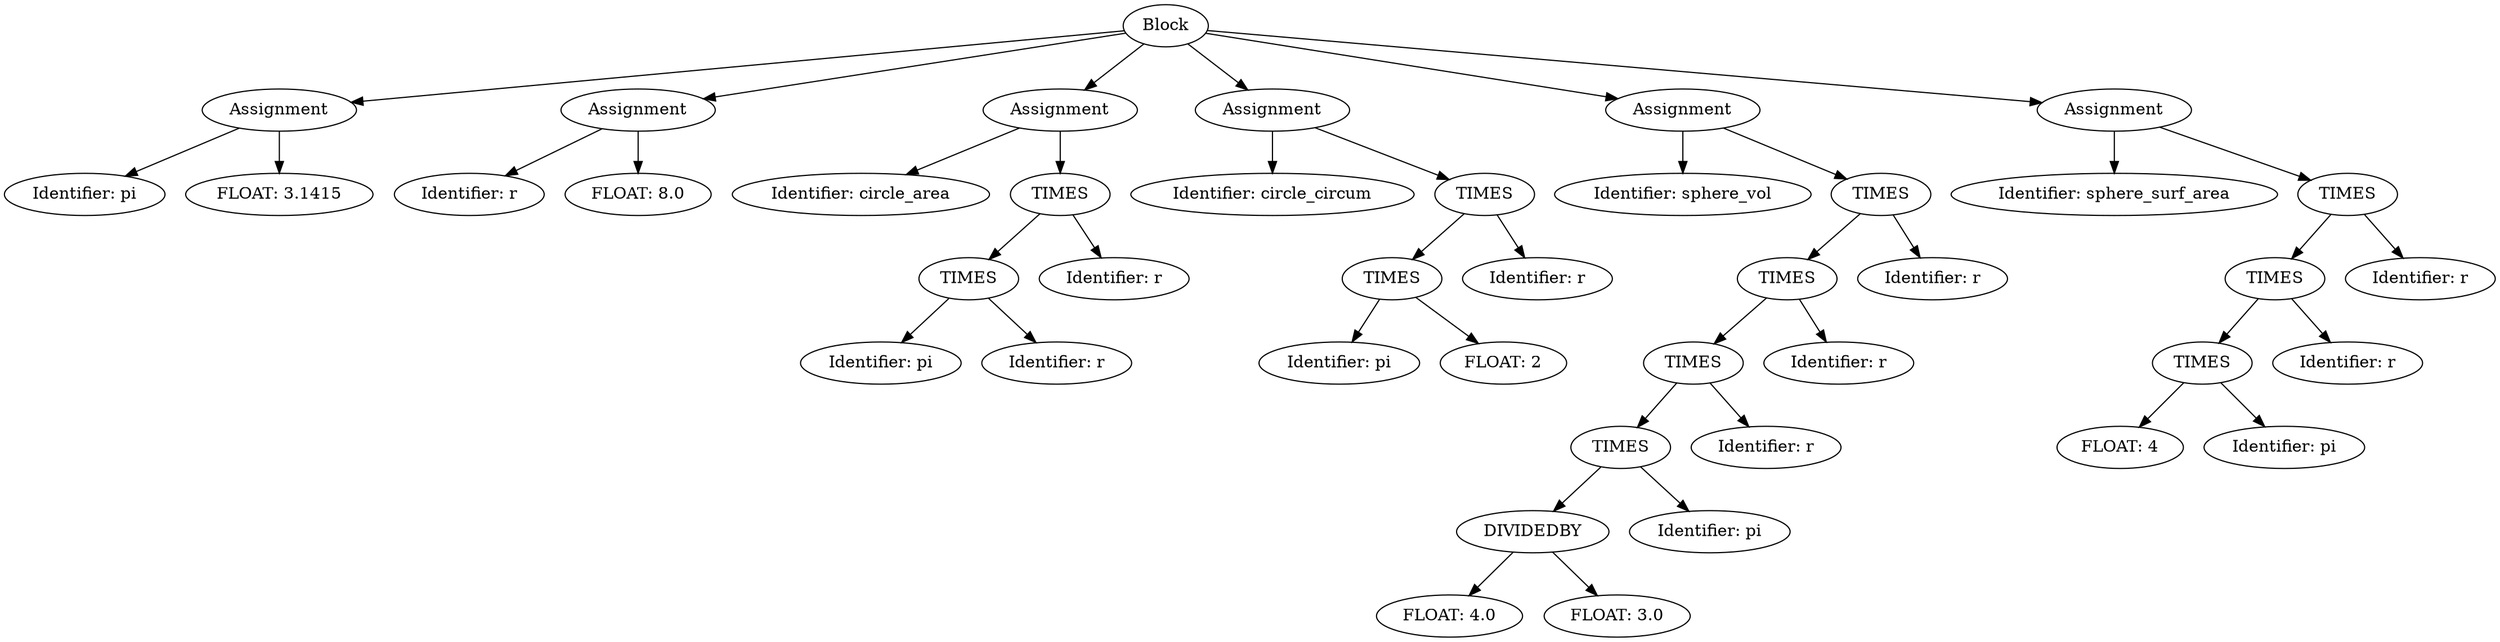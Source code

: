 digraph G {
3 [label="Block"]
3 -> 1;
1[label="Assignment"];
1 -> 2;
2[label="Identifier: pi"];
1 -> 0;
0[label="FLOAT: 3.1415"];
3 -> 5;
5[label="Assignment"];
5 -> 6;
6[label="Identifier: r"];
5 -> 4;
4[label="FLOAT: 8.0"];
3 -> 12;
12[label="Assignment"];
12 -> 13;
13[label="Identifier: circle_area"];
12 -> 11;
11[label="TIMES"];
11 -> 9;
9[label="TIMES"];
9 -> 7;
7[label="Identifier: pi"];
9 -> 8;
8[label="Identifier: r"];
11 -> 10;
10[label="Identifier: r"];
3 -> 19;
19[label="Assignment"];
19 -> 20;
20[label="Identifier: circle_circum"];
19 -> 18;
18[label="TIMES"];
18 -> 16;
16[label="TIMES"];
16 -> 14;
14[label="Identifier: pi"];
16 -> 15;
15[label="FLOAT: 2"];
18 -> 17;
17[label="Identifier: r"];
3 -> 32;
32[label="Assignment"];
32 -> 33;
33[label="Identifier: sphere_vol"];
32 -> 31;
31[label="TIMES"];
31 -> 29;
29[label="TIMES"];
29 -> 27;
27[label="TIMES"];
27 -> 25;
25[label="TIMES"];
25 -> 23;
23[label="DIVIDEDBY"];
23 -> 21;
21[label="FLOAT: 4.0"];
23 -> 22;
22[label="FLOAT: 3.0"];
25 -> 24;
24[label="Identifier: pi"];
27 -> 26;
26[label="Identifier: r"];
29 -> 28;
28[label="Identifier: r"];
31 -> 30;
30[label="Identifier: r"];
3 -> 41;
41[label="Assignment"];
41 -> 42;
42[label="Identifier: sphere_surf_area"];
41 -> 40;
40[label="TIMES"];
40 -> 38;
38[label="TIMES"];
38 -> 36;
36[label="TIMES"];
36 -> 34;
34[label="FLOAT: 4"];
36 -> 35;
35[label="Identifier: pi"];
38 -> 37;
37[label="Identifier: r"];
40 -> 39;
39[label="Identifier: r"];
}
